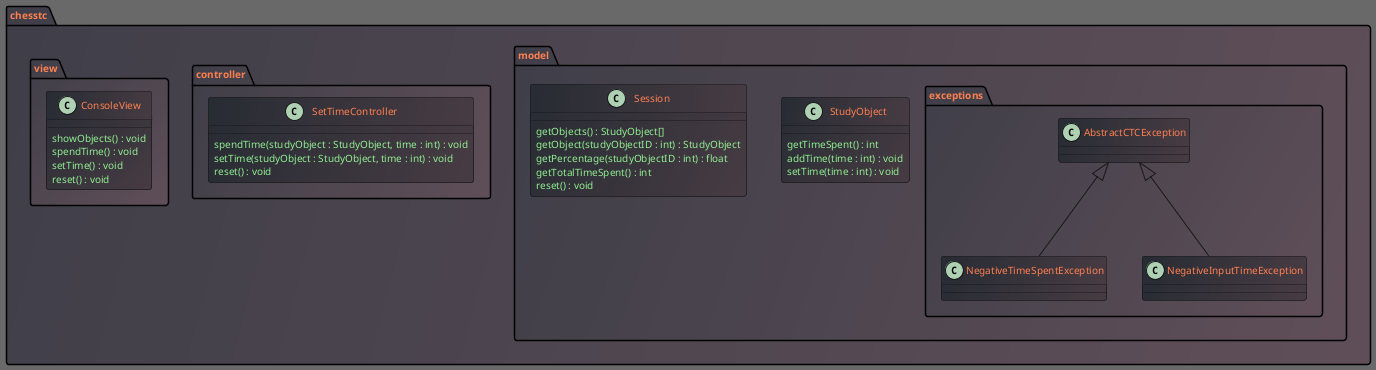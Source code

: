 @startuml
skinparam defaultFontSize 10
skinparam BackgroundColor DimGray
skinparam ClassAttributeFontColor LightGreen
skinparam PackageFontColor coral
skinparam ClassFontColor coral
skinparam package {
BackgroundColor #403F49/#604F59
}
skinparam class {
BackgroundColor #282C34/#483C44
}
skinparam groupInheritance 3

package chesstc {
    package model {
        package exceptions {
            class AbstractCTCException
            class NegativeTimeSpentException
            class NegativeInputTimeException

            AbstractCTCException <|-- NegativeInputTimeException
            AbstractCTCException <|-- NegativeTimeSpentException
        }

        class StudyObject {
            getTimeSpent() : int
            addTime(time : int) : void
            setTime(time : int) : void
        }

        class Session {
            getObjects() : StudyObject[]
            getObject(studyObjectID : int) : StudyObject
            getPercentage(studyObjectID : int) : float
            getTotalTimeSpent() : int
            reset() : void
        }

    }

    package controller {
        class SetTimeController {
            spendTime(studyObject : StudyObject, time : int) : void
            setTime(studyObject : StudyObject, time : int) : void
            reset() : void
        }
    }

    package view {
        class ConsoleView {
            showObjects() : void
            spendTime() : void
            setTime() : void
            reset() : void
        }
    }
}

@enduml